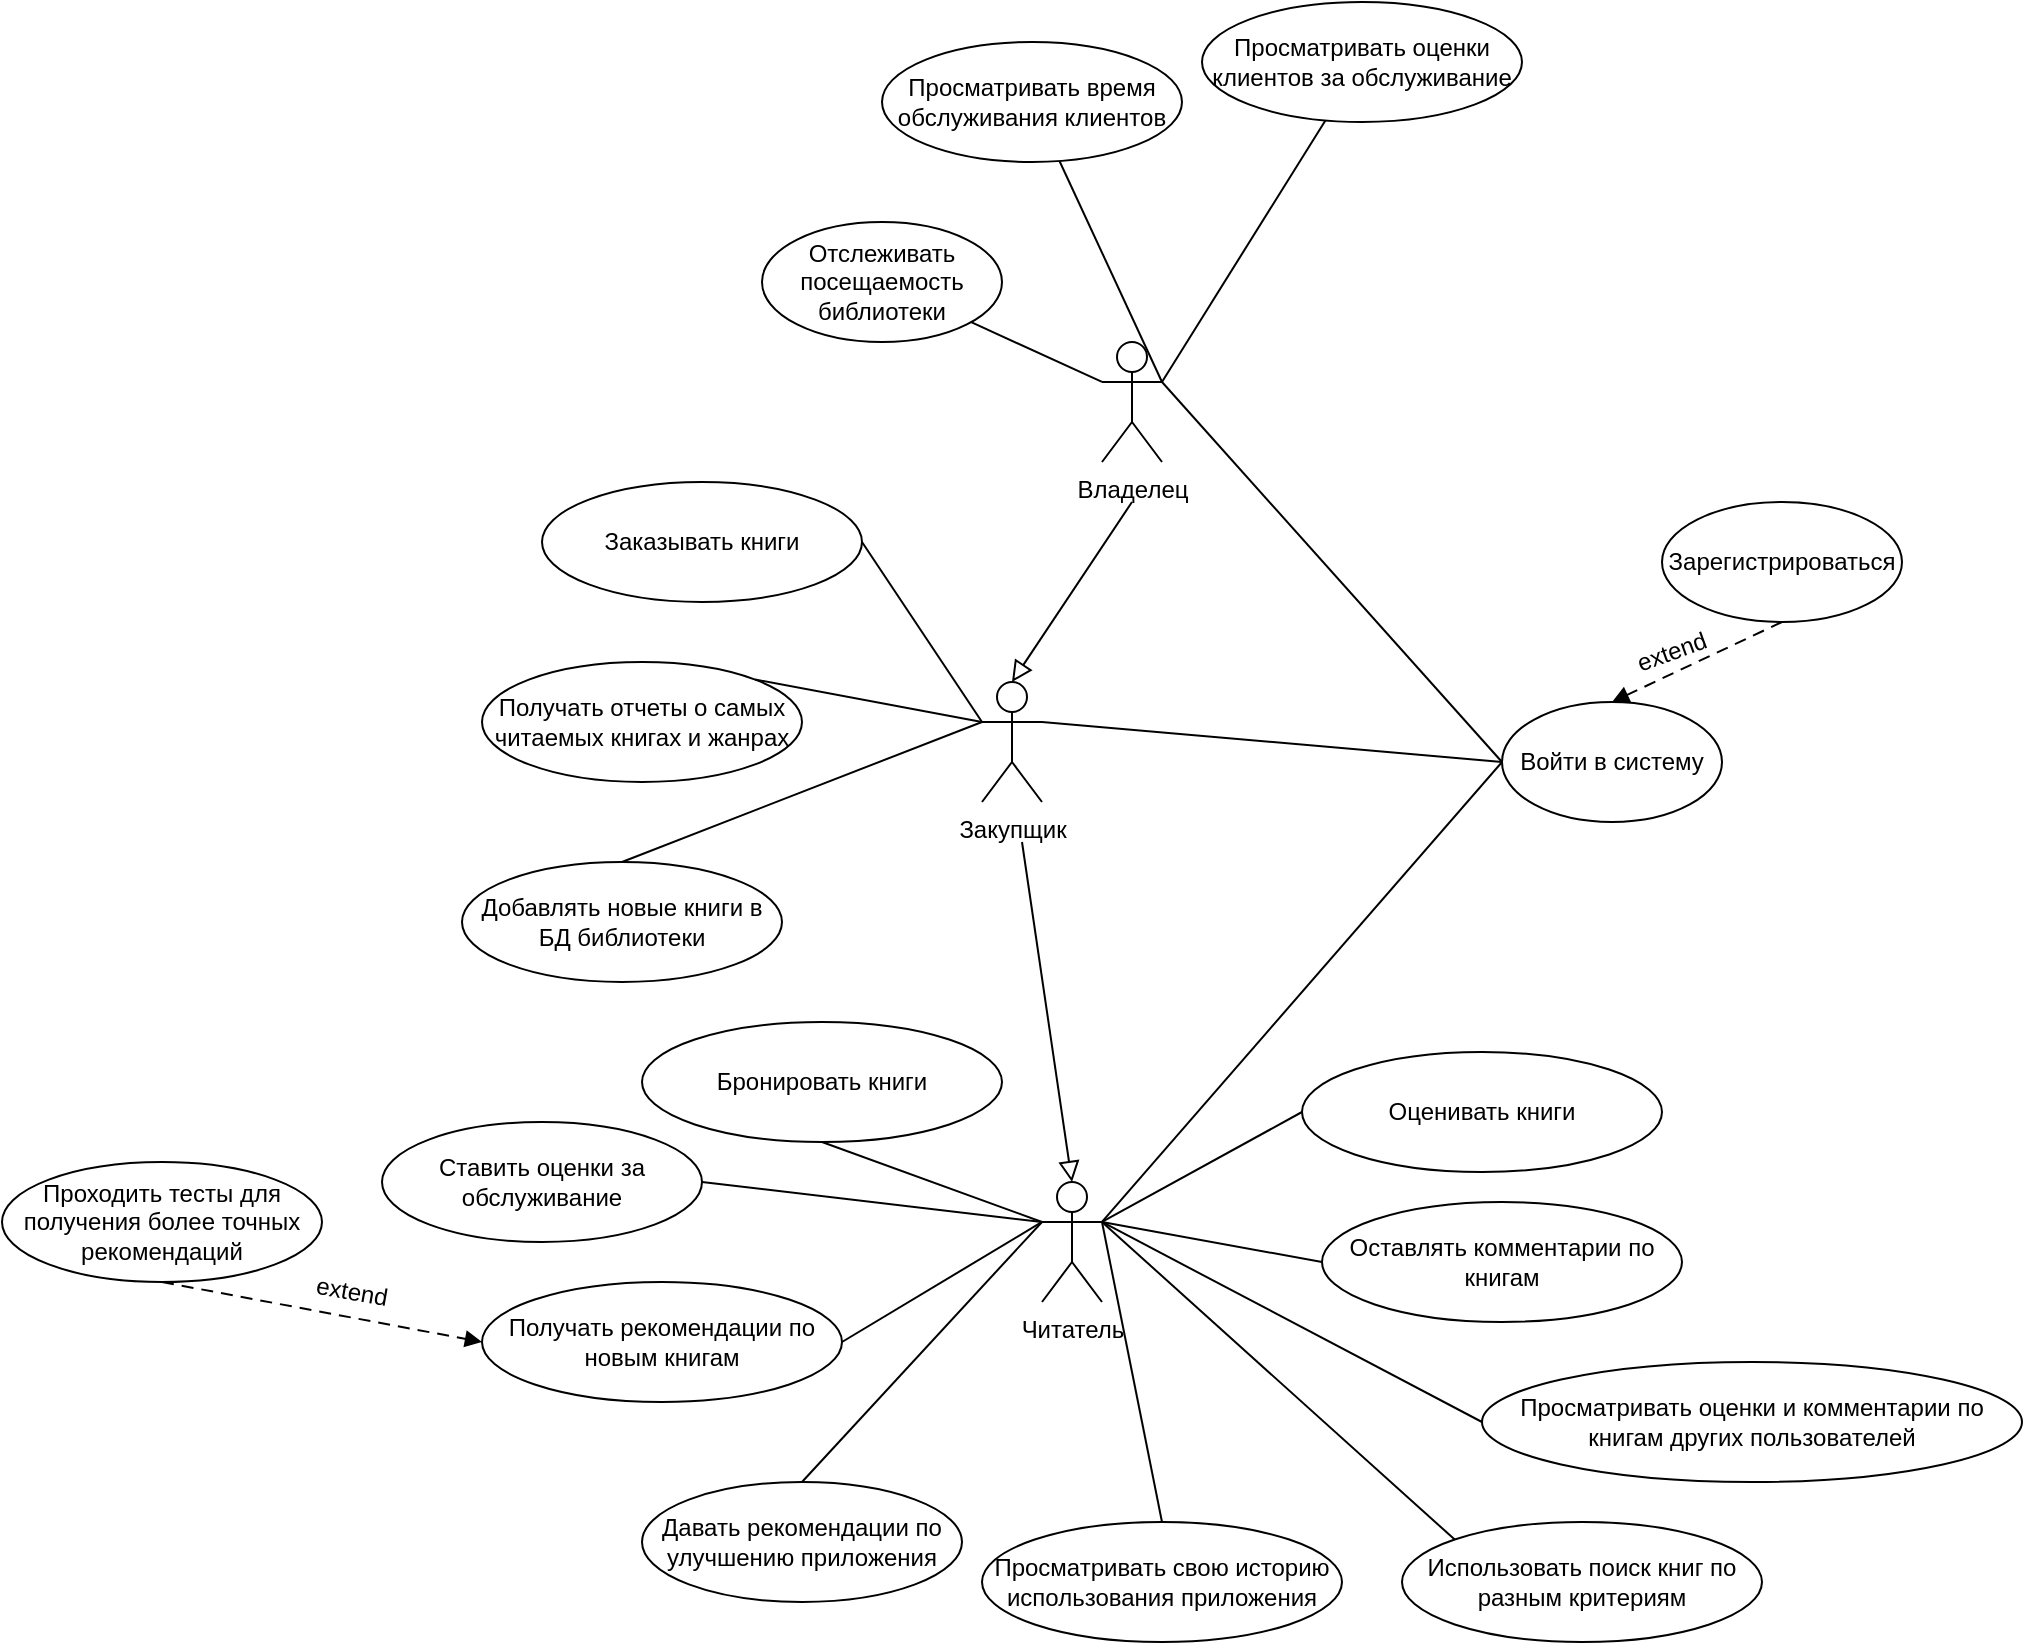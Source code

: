 <mxfile version="26.0.14">
  <diagram name="Страница — 1" id="X0BV1AfV-Uk4AwNT3W-B">
    <mxGraphModel dx="2977" dy="928" grid="1" gridSize="10" guides="1" tooltips="1" connect="1" arrows="1" fold="1" page="1" pageScale="1" pageWidth="827" pageHeight="1169" math="0" shadow="0">
      <root>
        <mxCell id="0" />
        <mxCell id="1" parent="0" />
        <mxCell id="sl2dM86F75br77I2EdU_-8" value="Владелец" style="shape=umlActor;verticalLabelPosition=bottom;verticalAlign=top;html=1;outlineConnect=0;" vertex="1" parent="1">
          <mxGeometry x="70" y="200" width="30" height="60" as="geometry" />
        </mxCell>
        <mxCell id="sl2dM86F75br77I2EdU_-9" value="Закупщик" style="shape=umlActor;verticalLabelPosition=bottom;verticalAlign=top;html=1;outlineConnect=0;" vertex="1" parent="1">
          <mxGeometry x="10" y="370" width="30" height="60" as="geometry" />
        </mxCell>
        <mxCell id="sl2dM86F75br77I2EdU_-10" value="Читатель" style="shape=umlActor;verticalLabelPosition=bottom;verticalAlign=top;html=1;outlineConnect=0;" vertex="1" parent="1">
          <mxGeometry x="40" y="620" width="30" height="60" as="geometry" />
        </mxCell>
        <mxCell id="sl2dM86F75br77I2EdU_-11" value="Войти в систему" style="ellipse;whiteSpace=wrap;html=1;" vertex="1" parent="1">
          <mxGeometry x="270" y="380" width="110" height="60" as="geometry" />
        </mxCell>
        <mxCell id="sl2dM86F75br77I2EdU_-13" value="" style="endArrow=none;html=1;rounded=0;exitX=1;exitY=0.333;exitDx=0;exitDy=0;exitPerimeter=0;entryX=0;entryY=0.5;entryDx=0;entryDy=0;" edge="1" parent="1" source="sl2dM86F75br77I2EdU_-8" target="sl2dM86F75br77I2EdU_-11">
          <mxGeometry width="50" height="50" relative="1" as="geometry">
            <mxPoint x="210" y="280" as="sourcePoint" />
            <mxPoint x="260" y="230" as="targetPoint" />
          </mxGeometry>
        </mxCell>
        <mxCell id="sl2dM86F75br77I2EdU_-14" value="" style="endArrow=none;html=1;rounded=0;exitX=1;exitY=0.333;exitDx=0;exitDy=0;exitPerimeter=0;entryX=0;entryY=0.5;entryDx=0;entryDy=0;" edge="1" parent="1" source="sl2dM86F75br77I2EdU_-9" target="sl2dM86F75br77I2EdU_-11">
          <mxGeometry width="50" height="50" relative="1" as="geometry">
            <mxPoint x="160" y="370" as="sourcePoint" />
            <mxPoint x="210" y="320" as="targetPoint" />
          </mxGeometry>
        </mxCell>
        <mxCell id="sl2dM86F75br77I2EdU_-15" value="" style="endArrow=none;html=1;rounded=0;exitX=1;exitY=0.333;exitDx=0;exitDy=0;exitPerimeter=0;entryX=0;entryY=0.5;entryDx=0;entryDy=0;" edge="1" parent="1" source="sl2dM86F75br77I2EdU_-10" target="sl2dM86F75br77I2EdU_-11">
          <mxGeometry width="50" height="50" relative="1" as="geometry">
            <mxPoint x="170" y="450" as="sourcePoint" />
            <mxPoint x="220" y="400" as="targetPoint" />
          </mxGeometry>
        </mxCell>
        <mxCell id="sl2dM86F75br77I2EdU_-20" value="Зарегистрироваться" style="ellipse;whiteSpace=wrap;html=1;" vertex="1" parent="1">
          <mxGeometry x="350" y="280" width="120" height="60" as="geometry" />
        </mxCell>
        <mxCell id="sl2dM86F75br77I2EdU_-27" value="Отслеживать посещаемость библиотеки" style="ellipse;whiteSpace=wrap;html=1;" vertex="1" parent="1">
          <mxGeometry x="-100.0" y="140" width="120" height="60" as="geometry" />
        </mxCell>
        <mxCell id="sl2dM86F75br77I2EdU_-29" value="" style="endArrow=none;html=1;rounded=0;exitX=0;exitY=0.333;exitDx=0;exitDy=0;exitPerimeter=0;" edge="1" parent="1" source="sl2dM86F75br77I2EdU_-8" target="sl2dM86F75br77I2EdU_-27">
          <mxGeometry width="50" height="50" relative="1" as="geometry">
            <mxPoint x="140" y="230" as="sourcePoint" />
            <mxPoint x="190" y="180" as="targetPoint" />
          </mxGeometry>
        </mxCell>
        <mxCell id="sl2dM86F75br77I2EdU_-19" value="" style="html=1;endArrow=block;dashed=1;endFill=1;dashPattern=6 4;rounded=0;entryX=0.5;entryY=0;entryDx=0;entryDy=0;exitX=0.5;exitY=1;exitDx=0;exitDy=0;" edge="1" parent="1" source="sl2dM86F75br77I2EdU_-20" target="sl2dM86F75br77I2EdU_-11">
          <mxGeometry width="160" relative="1" as="geometry">
            <mxPoint x="275.77" y="210" as="sourcePoint" />
            <mxPoint x="400.77" y="160" as="targetPoint" />
          </mxGeometry>
        </mxCell>
        <mxCell id="sl2dM86F75br77I2EdU_-25" value="extend" style="text;html=1;align=center;verticalAlign=middle;whiteSpace=wrap;rounded=0;rotation=-20;" vertex="1" parent="1">
          <mxGeometry x="330" y="340" width="50" height="30" as="geometry" />
        </mxCell>
        <mxCell id="sl2dM86F75br77I2EdU_-30" value="Просматривать время обслуживания клиентов" style="ellipse;whiteSpace=wrap;html=1;" vertex="1" parent="1">
          <mxGeometry x="-40" y="50" width="150" height="60" as="geometry" />
        </mxCell>
        <mxCell id="sl2dM86F75br77I2EdU_-31" value="" style="endArrow=none;html=1;rounded=0;exitX=1;exitY=0.333;exitDx=0;exitDy=0;exitPerimeter=0;" edge="1" parent="1" target="sl2dM86F75br77I2EdU_-30" source="sl2dM86F75br77I2EdU_-8">
          <mxGeometry width="50" height="50" relative="1" as="geometry">
            <mxPoint x="100" y="250" as="sourcePoint" />
            <mxPoint x="320" y="180" as="targetPoint" />
          </mxGeometry>
        </mxCell>
        <mxCell id="sl2dM86F75br77I2EdU_-34" value="Просматривать оценки клиентов за обслуживание" style="ellipse;whiteSpace=wrap;html=1;" vertex="1" parent="1">
          <mxGeometry x="120" y="30" width="160" height="60" as="geometry" />
        </mxCell>
        <mxCell id="sl2dM86F75br77I2EdU_-35" value="" style="endArrow=none;html=1;rounded=0;exitX=1;exitY=0.333;exitDx=0;exitDy=0;exitPerimeter=0;" edge="1" parent="1" target="sl2dM86F75br77I2EdU_-34" source="sl2dM86F75br77I2EdU_-8">
          <mxGeometry width="50" height="50" relative="1" as="geometry">
            <mxPoint x="250" y="250" as="sourcePoint" />
            <mxPoint x="470" y="210" as="targetPoint" />
          </mxGeometry>
        </mxCell>
        <mxCell id="sl2dM86F75br77I2EdU_-36" value="Добавлять новые книги в БД библиотеки" style="ellipse;whiteSpace=wrap;html=1;" vertex="1" parent="1">
          <mxGeometry x="-250" y="460" width="160" height="60" as="geometry" />
        </mxCell>
        <mxCell id="sl2dM86F75br77I2EdU_-38" value="Получать отчеты о самых читаемых книгах и жанрах" style="ellipse;whiteSpace=wrap;html=1;" vertex="1" parent="1">
          <mxGeometry x="-240" y="360" width="160" height="60" as="geometry" />
        </mxCell>
        <mxCell id="sl2dM86F75br77I2EdU_-41" value="" style="endArrow=none;html=1;rounded=0;entryX=1;entryY=0;entryDx=0;entryDy=0;exitX=0;exitY=0.333;exitDx=0;exitDy=0;exitPerimeter=0;" edge="1" parent="1" source="sl2dM86F75br77I2EdU_-9" target="sl2dM86F75br77I2EdU_-38">
          <mxGeometry width="50" height="50" relative="1" as="geometry">
            <mxPoint x="-50" y="410" as="sourcePoint" />
            <mxPoint x="100" y="320" as="targetPoint" />
          </mxGeometry>
        </mxCell>
        <mxCell id="sl2dM86F75br77I2EdU_-42" value="Заказывать книги" style="ellipse;whiteSpace=wrap;html=1;" vertex="1" parent="1">
          <mxGeometry x="-210" y="270" width="160" height="60" as="geometry" />
        </mxCell>
        <mxCell id="sl2dM86F75br77I2EdU_-44" value="" style="endArrow=none;html=1;rounded=0;entryX=1;entryY=0.5;entryDx=0;entryDy=0;exitX=0;exitY=0.333;exitDx=0;exitDy=0;exitPerimeter=0;" edge="1" parent="1" source="sl2dM86F75br77I2EdU_-9" target="sl2dM86F75br77I2EdU_-42">
          <mxGeometry width="50" height="50" relative="1" as="geometry">
            <mxPoint x="-90" y="460" as="sourcePoint" />
            <mxPoint x="-40" y="410" as="targetPoint" />
          </mxGeometry>
        </mxCell>
        <mxCell id="sl2dM86F75br77I2EdU_-45" value="" style="endArrow=none;html=1;rounded=0;exitX=0;exitY=0.333;exitDx=0;exitDy=0;exitPerimeter=0;entryX=0.5;entryY=0;entryDx=0;entryDy=0;" edge="1" parent="1" source="sl2dM86F75br77I2EdU_-9" target="sl2dM86F75br77I2EdU_-36">
          <mxGeometry width="50" height="50" relative="1" as="geometry">
            <mxPoint x="110" y="230" as="sourcePoint" />
            <mxPoint x="250" y="130" as="targetPoint" />
          </mxGeometry>
        </mxCell>
        <mxCell id="sl2dM86F75br77I2EdU_-46" value="Ставить оценки за обслуживание" style="ellipse;whiteSpace=wrap;html=1;" vertex="1" parent="1">
          <mxGeometry x="-290" y="590" width="160" height="60" as="geometry" />
        </mxCell>
        <mxCell id="sl2dM86F75br77I2EdU_-47" value="" style="endArrow=none;html=1;rounded=0;exitX=0;exitY=0.333;exitDx=0;exitDy=0;exitPerimeter=0;entryX=1;entryY=0.5;entryDx=0;entryDy=0;" edge="1" parent="1" target="sl2dM86F75br77I2EdU_-46" source="sl2dM86F75br77I2EdU_-10">
          <mxGeometry width="50" height="50" relative="1" as="geometry">
            <mxPoint y="640" as="sourcePoint" />
            <mxPoint x="240" y="380" as="targetPoint" />
          </mxGeometry>
        </mxCell>
        <mxCell id="sl2dM86F75br77I2EdU_-48" value="Получать рекомендации по новым книгам" style="ellipse;whiteSpace=wrap;html=1;" vertex="1" parent="1">
          <mxGeometry x="-240" y="670" width="180" height="60" as="geometry" />
        </mxCell>
        <mxCell id="sl2dM86F75br77I2EdU_-50" value="" style="endArrow=none;html=1;rounded=0;entryX=0;entryY=0.333;entryDx=0;entryDy=0;entryPerimeter=0;exitX=1;exitY=0.5;exitDx=0;exitDy=0;" edge="1" parent="1" source="sl2dM86F75br77I2EdU_-48" target="sl2dM86F75br77I2EdU_-10">
          <mxGeometry width="50" height="50" relative="1" as="geometry">
            <mxPoint x="-10" y="800" as="sourcePoint" />
            <mxPoint x="40" y="750" as="targetPoint" />
          </mxGeometry>
        </mxCell>
        <mxCell id="sl2dM86F75br77I2EdU_-51" value="Давать рекомендации по улучшению приложения" style="ellipse;whiteSpace=wrap;html=1;" vertex="1" parent="1">
          <mxGeometry x="-160" y="770" width="160" height="60" as="geometry" />
        </mxCell>
        <mxCell id="sl2dM86F75br77I2EdU_-52" value="" style="endArrow=none;html=1;rounded=0;exitX=0.5;exitY=0;exitDx=0;exitDy=0;entryX=0;entryY=0.333;entryDx=0;entryDy=0;entryPerimeter=0;" edge="1" parent="1" source="sl2dM86F75br77I2EdU_-51" target="sl2dM86F75br77I2EdU_-10">
          <mxGeometry width="50" height="50" relative="1" as="geometry">
            <mxPoint x="-50" y="710" as="sourcePoint" />
            <mxPoint x="40" y="760" as="targetPoint" />
          </mxGeometry>
        </mxCell>
        <mxCell id="sl2dM86F75br77I2EdU_-53" value="Использовать поиск книг по разным критериям" style="ellipse;whiteSpace=wrap;html=1;" vertex="1" parent="1">
          <mxGeometry x="220" y="790" width="180" height="60" as="geometry" />
        </mxCell>
        <mxCell id="sl2dM86F75br77I2EdU_-54" value="" style="endArrow=none;html=1;rounded=0;entryX=1;entryY=0.333;entryDx=0;entryDy=0;entryPerimeter=0;exitX=0;exitY=0;exitDx=0;exitDy=0;" edge="1" parent="1" source="sl2dM86F75br77I2EdU_-53" target="sl2dM86F75br77I2EdU_-10">
          <mxGeometry width="50" height="50" relative="1" as="geometry">
            <mxPoint x="160" y="710" as="sourcePoint" />
            <mxPoint x="70" y="600" as="targetPoint" />
          </mxGeometry>
        </mxCell>
        <mxCell id="sl2dM86F75br77I2EdU_-57" value="Проходить тесты для получения более точных рекомендаций" style="ellipse;whiteSpace=wrap;html=1;" vertex="1" parent="1">
          <mxGeometry x="-480" y="610" width="160" height="60" as="geometry" />
        </mxCell>
        <mxCell id="sl2dM86F75br77I2EdU_-58" value="" style="html=1;endArrow=block;dashed=1;endFill=1;dashPattern=6 4;rounded=0;entryX=0;entryY=0.5;entryDx=0;entryDy=0;exitX=0.5;exitY=1;exitDx=0;exitDy=0;" edge="1" parent="1" source="sl2dM86F75br77I2EdU_-57" target="sl2dM86F75br77I2EdU_-48">
          <mxGeometry width="160" relative="1" as="geometry">
            <mxPoint x="-469.23" y="530" as="sourcePoint" />
            <mxPoint x="-420" y="700" as="targetPoint" />
          </mxGeometry>
        </mxCell>
        <mxCell id="sl2dM86F75br77I2EdU_-59" value="extend" style="text;html=1;align=center;verticalAlign=middle;whiteSpace=wrap;rounded=0;rotation=10;" vertex="1" parent="1">
          <mxGeometry x="-330" y="660" width="50" height="30" as="geometry" />
        </mxCell>
        <mxCell id="sl2dM86F75br77I2EdU_-60" value="Оценивать книги" style="ellipse;whiteSpace=wrap;html=1;" vertex="1" parent="1">
          <mxGeometry x="170" y="555" width="180" height="60" as="geometry" />
        </mxCell>
        <mxCell id="sl2dM86F75br77I2EdU_-61" value="" style="endArrow=none;html=1;rounded=0;entryX=0;entryY=0.5;entryDx=0;entryDy=0;exitX=1;exitY=0.333;exitDx=0;exitDy=0;exitPerimeter=0;" edge="1" parent="1" source="sl2dM86F75br77I2EdU_-10" target="sl2dM86F75br77I2EdU_-60">
          <mxGeometry width="50" height="50" relative="1" as="geometry">
            <mxPoint x="130" y="610" as="sourcePoint" />
            <mxPoint x="280" y="420" as="targetPoint" />
          </mxGeometry>
        </mxCell>
        <mxCell id="sl2dM86F75br77I2EdU_-62" value="Оставлять комментарии по книгам" style="ellipse;whiteSpace=wrap;html=1;" vertex="1" parent="1">
          <mxGeometry x="180" y="630" width="180" height="60" as="geometry" />
        </mxCell>
        <mxCell id="sl2dM86F75br77I2EdU_-63" value="" style="endArrow=none;html=1;rounded=0;exitX=0;exitY=0.5;exitDx=0;exitDy=0;entryX=1;entryY=0.333;entryDx=0;entryDy=0;entryPerimeter=0;" edge="1" parent="1" source="sl2dM86F75br77I2EdU_-62" target="sl2dM86F75br77I2EdU_-10">
          <mxGeometry width="50" height="50" relative="1" as="geometry">
            <mxPoint x="116" y="779" as="sourcePoint" />
            <mxPoint x="120" y="640" as="targetPoint" />
          </mxGeometry>
        </mxCell>
        <mxCell id="sl2dM86F75br77I2EdU_-64" value="Просматривать оценки и комментарии по книгам других пользователей" style="ellipse;whiteSpace=wrap;html=1;" vertex="1" parent="1">
          <mxGeometry x="260" y="710" width="270" height="60" as="geometry" />
        </mxCell>
        <mxCell id="sl2dM86F75br77I2EdU_-65" value="" style="endArrow=none;html=1;rounded=0;exitX=0;exitY=0.5;exitDx=0;exitDy=0;entryX=1;entryY=0.333;entryDx=0;entryDy=0;entryPerimeter=0;" edge="1" parent="1" source="sl2dM86F75br77I2EdU_-64" target="sl2dM86F75br77I2EdU_-10">
          <mxGeometry width="50" height="50" relative="1" as="geometry">
            <mxPoint x="190" y="670" as="sourcePoint" />
            <mxPoint x="120" y="680" as="targetPoint" />
          </mxGeometry>
        </mxCell>
        <mxCell id="sl2dM86F75br77I2EdU_-66" value="Бронировать книги" style="ellipse;whiteSpace=wrap;html=1;" vertex="1" parent="1">
          <mxGeometry x="-160" y="540" width="180" height="60" as="geometry" />
        </mxCell>
        <mxCell id="sl2dM86F75br77I2EdU_-67" value="" style="endArrow=none;html=1;rounded=0;entryX=0.5;entryY=1;entryDx=0;entryDy=0;exitX=0;exitY=0.333;exitDx=0;exitDy=0;exitPerimeter=0;" edge="1" parent="1" source="sl2dM86F75br77I2EdU_-10" target="sl2dM86F75br77I2EdU_-66">
          <mxGeometry width="50" height="50" relative="1" as="geometry">
            <mxPoint x="70" y="590" as="sourcePoint" />
            <mxPoint x="-10" y="620" as="targetPoint" />
          </mxGeometry>
        </mxCell>
        <mxCell id="sl2dM86F75br77I2EdU_-68" value="Просматривать свою историю использования приложения" style="ellipse;whiteSpace=wrap;html=1;" vertex="1" parent="1">
          <mxGeometry x="10" y="790" width="180" height="60" as="geometry" />
        </mxCell>
        <mxCell id="sl2dM86F75br77I2EdU_-69" value="" style="endArrow=none;html=1;rounded=0;exitX=0.5;exitY=0;exitDx=0;exitDy=0;entryX=1;entryY=0.333;entryDx=0;entryDy=0;entryPerimeter=0;" edge="1" parent="1" source="sl2dM86F75br77I2EdU_-68" target="sl2dM86F75br77I2EdU_-10">
          <mxGeometry width="50" height="50" relative="1" as="geometry">
            <mxPoint x="256" y="809" as="sourcePoint" />
            <mxPoint x="80" y="710" as="targetPoint" />
          </mxGeometry>
        </mxCell>
        <mxCell id="sl2dM86F75br77I2EdU_-70" value="" style="endArrow=block;startArrow=none;endFill=0;startFill=0;endSize=8;html=1;verticalAlign=bottom;dashed=0;labelBackgroundColor=none;rounded=0;entryX=0.5;entryY=0;entryDx=0;entryDy=0;entryPerimeter=0;" edge="1" parent="1" target="sl2dM86F75br77I2EdU_-9">
          <mxGeometry width="160" relative="1" as="geometry">
            <mxPoint x="85" y="280" as="sourcePoint" />
            <mxPoint x="170" y="328.33" as="targetPoint" />
          </mxGeometry>
        </mxCell>
        <mxCell id="sl2dM86F75br77I2EdU_-71" value="" style="endArrow=block;startArrow=none;endFill=0;startFill=0;endSize=8;html=1;verticalAlign=bottom;dashed=0;labelBackgroundColor=none;rounded=0;entryX=0.5;entryY=0;entryDx=0;entryDy=0;entryPerimeter=0;" edge="1" parent="1" target="sl2dM86F75br77I2EdU_-10">
          <mxGeometry width="160" relative="1" as="geometry">
            <mxPoint x="30" y="450" as="sourcePoint" />
            <mxPoint x="50" y="590" as="targetPoint" />
          </mxGeometry>
        </mxCell>
      </root>
    </mxGraphModel>
  </diagram>
</mxfile>
